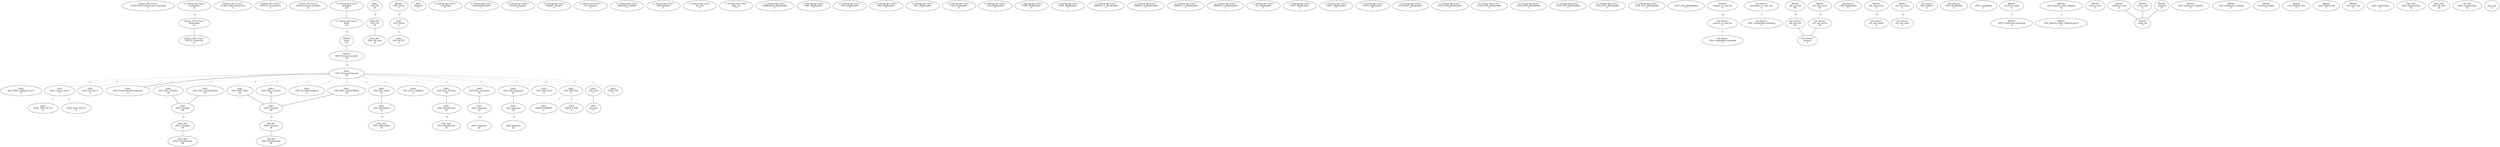 graph callgraph {
A [label="system_LPC11Uxx.c
FLASH_SetFLASHAccess.constprop
0"];
B [label="system_LPC11Uxx.c
SystemInit
32"];
C [label="system_LPC11Uxx.c
FLASH_SetFLASHAccess
0"];
D [label="system_LPC11Uxx.c
SYSCTL_PowerUp
8"];
E [label="system_LPC11Uxx.c
SYSCTL_PowerDown
0"];
F [label="system_LPC11Uxx.c
SystemCoreClockUpdate
16"];
G [label="DAP.c
DAP_SWD_Configure.isra.7
0"];
H [label="DAP.c
DAP_Connect.isra.6
0"];
I [label="DAP.c
DAP_LED.isra.5
0"];
J [label="DAP.c
JTAG_WriteAbort
20"];
K [label="DAP.c
JTAG_Transfer
48"];
L [label="DAP.c
SWD_Transfer
48"];
M [label="DAP.c
JTAG_ReadIDCode
16"];
N [label="DAP.c
JTAG_IR
28"];
O [label="DAP.c
JTAG_Sequence
40"];
P [label="DAP.c
SWJ_Sequence
20"];
Q [label="DAP.c
memcpy
0"];
R [label="DAP.c
DAP_Setup
0"];
S [label="DAP.c
DAP_ProcessCommand
128"];
T [label="DAP.c
DAP_ProcessVendorCommand
0"];
U [label="DAP.c
DAP_JTAG_TransferBlock
48"];
V [label="DAP.c
DAP_SWD_TransferBlock
48"];
W [label="DAP.c
DAP_JTAG_Transfer
48"];
X [label="DAP.c
DAP_SWD_Transfer
48"];
Y [label="DAP.c
DAP_TransferConfigure
0"];
Z [label="DAP.c
DAP_JTAG_Abort
20"];
ZB [label="DAP.c
DAP_JTAG_IDCode
16"];
ZC [label="DAP.c
DAP_JTAG_Configure
0"];
ZD [label="DAP.c
DAP_JTAG_Sequence
40"];
ZE [label="DAP.c
DAP_SWD_Abort
48"];
ZF [label="DAP.c
DAP_SWJ_Sequence
20"];
ZG [label="DAP.c
DAP_SWJ_Clock
0"];
ZH [label="DAP.c
DAP_SWJ_Pins
0"];
ZI [label="DAP.c
Delayms
0"];
ZJ [label="DAP.c
TIMER_EXPIRED
0"];
ZK [label="DAP.c
TIMER_START
0"];
ZL [label="DAP.c
DAP_Info
0"];
ZM [label="DAP.c
DAP_SETUP
0"];
ZN [label="DAP.c
PORT_OFF
0"];
ZO [label="DAP.c
PORT_SWD_SETUP
0"];
ZP [label="
PORT_JTAG_SETUP
0"];
ZQ [label="cr_startup_lpc11uxx.c
main
232"];
ZR [label="cr_startup_lpc11uxx.c
SystemInit
32"];
ZS [label="cr_startup_lpc11uxx.c
_vStackTop
0"];
ZT [label="cr_startup_lpc11uxx.c
IntDefaultHandler
0"];
ZU [label="cr_startup_lpc11uxx.c
SysTick_Handler
0"];
ZV [label="cr_startup_lpc11uxx.c
PendSV_Handler
0"];
ZW [label="cr_startup_lpc11uxx.c
SVC_Handler
0"];
ZX [label="cr_startup_lpc11uxx.c
HardFault_Handler
0"];
ZY [label="cr_startup_lpc11uxx.c
NMI_Handler
0"];
ZZ [label="cr_startup_lpc11uxx.c
ResetISR
240"];
ZZB [label="cr_startup_lpc11uxx.c
bss_init
0"];
ZZC [label="cr_startup_lpc11uxx.c
data_init
8"];
ZZD [label="cr_startup_lpc11uxx.c
USBWakeup_IRQHandler
0"];
ZZE [label="cr_startup_lpc11uxx.c
FMC_IRQHandler
0"];
ZZF [label="cr_startup_lpc11uxx.c
BOD_IRQHandler
0"];
ZZG [label="cr_startup_lpc11uxx.c
WDT_IRQHandler
0"];
ZZH [label="cr_startup_lpc11uxx.c
ADC_IRQHandler
0"];
ZZI [label="cr_startup_lpc11uxx.c
USB_FIQHandler
0"];
ZZJ [label="cr_startup_lpc11uxx.c
USB_IRQHandler
8"];
ZZK [label="cr_startup_lpc11uxx.c
UART_IRQHandler
0"];
ZZL [label="cr_startup_lpc11uxx.c
SSP0_IRQHandler
0"];
ZZM [label="cr_startup_lpc11uxx.c
TIMER32_1_IRQHandler
0"];
ZZN [label="cr_startup_lpc11uxx.c
TIMER32_0_IRQHandler
0"];
ZZO [label="cr_startup_lpc11uxx.c
TIMER16_1_IRQHandler
0"];
ZZP [label="cr_startup_lpc11uxx.c
TIMER16_0_IRQHandler
0"];
ZZQ [label="cr_startup_lpc11uxx.c
I2C_IRQHandler
0"];
ZZR [label="cr_startup_lpc11uxx.c
SSP1_IRQHandler
0"];
ZZS [label="cr_startup_lpc11uxx.c
GINT1_IRQHandler
0"];
ZZT [label="cr_startup_lpc11uxx.c
GINT0_IRQHandler
0"];
ZZU [label="cr_startup_lpc11uxx.c
FLEX_INT7_IRQHandler
0"];
ZZV [label="cr_startup_lpc11uxx.c
FLEX_INT6_IRQHandler
0"];
ZZW [label="cr_startup_lpc11uxx.c
FLEX_INT5_IRQHandler
0"];
ZZX [label="cr_startup_lpc11uxx.c
FLEX_INT4_IRQHandler
0"];
ZZY [label="cr_startup_lpc11uxx.c
FLEX_INT3_IRQHandler
0"];
ZZZ [label="cr_startup_lpc11uxx.c
FLEX_INT2_IRQHandler
0"];
ZZZB [label="cr_startup_lpc11uxx.c
FLEX_INT1_IRQHandler
0"];
ZZZC [label="
FLEX_INT0_IRQHandler
0"];
ZZZD [label="usb_driver.c
NVIC_EnableIRQ.constprop
0"];
ZZZE [label="usb_driver.c
NVIC_DisableIRQ.constprop
0"];
ZZZF [label="usb_driver.c
memset
0"];
ZZZG [label="usb_driver.c
disconnect_to_usb_bus
8"];
ZZZH [label="usb_driver.c
connect_to_usb_bus
8"];
ZZZI [label="usb_driver.c
init_usb_hid
96"];
ZZZJ [label="usb_driver.c
init_usb_driver
40"];
ZZZK [label="usb_driver.c
USB_IRQHandler
8"];
ZZZL [label="usb_driver.c
init_usb_power
0"];
ZZZM [label="usb_driver.c
init_usb_clock
0"];
ZZZN [label="usb_driver.c
find_IntfDesc
0"];
ZZZO [label="usb_driver.c
NVIC_DisableIRQ
0"];
ZZZP [label="
NVIC_EnableIRQ
0"];
ZZZQ [label="IBDAP.c
NVIC_SetPriority.constprop
0"];
ZZZR [label="IBDAP.c
DAP_EpInOut_Hdlr_Callback.part.2
0"];
ZZZS [label="IBDAP.c
DAP_ProcessCommand
128"];
ZZZT [label="IBDAP.c
connect_to_usb_bus
8"];
ZZZU [label="IBDAP.c
init_usb_hid
96"];
ZZZV [label="IBDAP.c
init_usb_driver
40"];
ZZZW [label="IBDAP.c
init_usb_power
0"];
ZZZX [label="IBDAP.c
init_usb_clock
0"];
ZZZY [label="IBDAP.c
DAP_Setup
0"];
ZZZZ [label="IBDAP.c
main
232"];
ZZZZB [label="IBDAP.c
device_boot
0"];
ZZZZC [label="IBDAP.c
indicator_code
8"];
ZZZZD [label="IBDAP.c
error_code
8"];
ZZZZE [label="IBDAP.c
suspend
16"];
ZZZZF [label="IBDAP.c
DAP_EpInOut_Hdlr_Callback
16"];
ZZZZG [label="IBDAP.c
DAP_SetReport_Callback
0"];
ZZZZH [label="IBDAP.c
DAP_GetReport_Callback
0"];
ZZZZI [label="IBDAP.c
sleep_ms
0"];
ZZZZJ [label="IBDAP.c
SysTick_Handler
0"];
ZZZZK [label="IBDAP.c
LED_ERROR_OFF
0"];
ZZZZL [label="IBDAP.c
LED_ERROR_ON
0"];
ZZZZM [label="IBDAP.c
init_error_led
0"];
ZZZZN [label="IBDAP.c
SysTick_Config
0"];
ZZZZO [label="
NVIC_SetPriority
0"];
ZZZZP [label="JTAG_DP.c
JTAG_Transfer
48"];
ZZZZQ [label="JTAG_DP.c
JTAG_IR
28"];
ZZZZR [label="JTAG_DP.c
JTAG_WriteAbort
20"];
ZZZZS [label="JTAG_DP.c
JTAG_ReadIDCode
16"];
ZZZZT [label="JTAG_DP.c
JTAG_TransferSlow
40"];
ZZZZU [label="JTAG_DP.c
JTAG_IR_Slow
20"];
ZZZZV [label="JTAG_DP.c
JTAG_TransferFast
40"];
ZZZZW [label="JTAG_DP.c
JTAG_IR_Fast
20"];
ZZZZX [label="
JTAG_Sequence
40"];
ZZZZY [label="SW_DP.c
SWD_Transfer
48"];
ZZZZZ [label="SW_DP.c
SWD_TransferSlow
40"];
ZZZZZB [label="SW_DP.c
SWD_TransferFast
40"];
ZZZZZC [label="
SWJ_Sequence
20"];
ZZZZZD [label="
init_uart
0"];
J -- ZZZZR [style=dotted][label="D"];
K -- ZZZZP [style=dotted][label="D"];
L -- ZZZZY [style=dotted][label="D"];
M -- ZZZZS [style=dotted][label="D"];
N -- ZZZZQ [style=dotted][label="D"];
O -- ZZZZX [style=dotted][label="D"];
P -- ZZZZZC [style=dotted][label="D"];
ZQ -- ZZZZ [style=dotted][label="D"];
ZR -- B [style=dotted][label="D"];
ZZZS -- S [style=dotted][label="D"];
ZZZT -- ZZZH [style=dotted][label="D"];
ZZZU -- ZZZI [style=dotted][label="D"];
ZZZV -- ZZZJ [style=dotted][label="D"];
ZZZW -- ZZZL [style=dotted][label="D"];
ZZZX -- ZZZM [style=dotted][label="D"];
ZZZY -- R [style=dotted][label="D"];
B -- D;
H -- ZP [style=dotted][label="I"];
H -- ZO [style=dotted][label="I"];
R -- ZM [style=dotted][label="I"];
S -- Z [style=dotted][label="I"];
S -- ZE [style=dotted][label="I"];
S -- U [style=dotted][label="I"];
S -- V [style=dotted][label="I"];
S -- W [style=dotted][label="I"];
S -- X [style=dotted][label="I"];
S -- Y [style=dotted][label="I"];
S -- ZB [style=dotted][label="I"];
S -- ZC [style=dotted][label="I"];
S -- ZD [style=dotted][label="I"];
S -- G [style=dotted][label="I"];
S -- ZF [style=dotted][label="I"];
S -- ZG [style=dotted][label="I"];
S -- ZH [style=dotted][label="I"];
S -- ZN [style=dotted][label="I"];
S -- H [style=dotted][label="I"];
S -- I [style=dotted][label="I"];
S -- ZL [style=dotted][label="I"];
S -- T;
U -- K;
V -- L;
W -- K;
X -- L;
Z -- J;
ZB -- M;
ZD -- O;
ZE -- L;
ZF -- P;
ZH -- ZJ [style=dotted][label="I"];
ZH -- ZK [style=dotted][label="I"];
ZL -- Q;
ZZ -- ZQ;
ZZZG -- ZZZE [style=dotted][label="I"];
ZZZH -- ZZZD [style=dotted][label="I"];
ZZZI -- ZZZF;
ZZZJ -- ZZZF;
ZZZZ -- ZZZS;
ZZZZC -- ZZZZI;
ZZZZD -- ZZZZI;
ZZZZE -- ZZZZI;
ZZZZF -- ZZZR [style=dotted][label="I"];
ZZZZN -- ZZZQ [style=dotted][label="I"];
ZZZZP -- ZZZZT;
ZZZZQ -- ZZZZU;
ZZZZY -- ZZZZZ;

}
